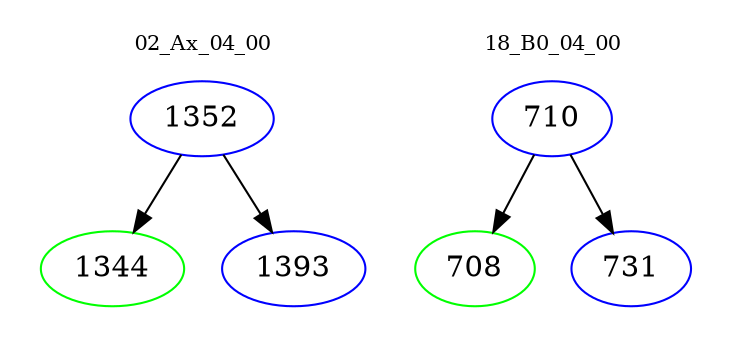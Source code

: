 digraph{
subgraph cluster_0 {
color = white
label = "02_Ax_04_00";
fontsize=10;
T0_1352 [label="1352", color="blue"]
T0_1352 -> T0_1344 [color="black"]
T0_1344 [label="1344", color="green"]
T0_1352 -> T0_1393 [color="black"]
T0_1393 [label="1393", color="blue"]
}
subgraph cluster_1 {
color = white
label = "18_B0_04_00";
fontsize=10;
T1_710 [label="710", color="blue"]
T1_710 -> T1_708 [color="black"]
T1_708 [label="708", color="green"]
T1_710 -> T1_731 [color="black"]
T1_731 [label="731", color="blue"]
}
}

